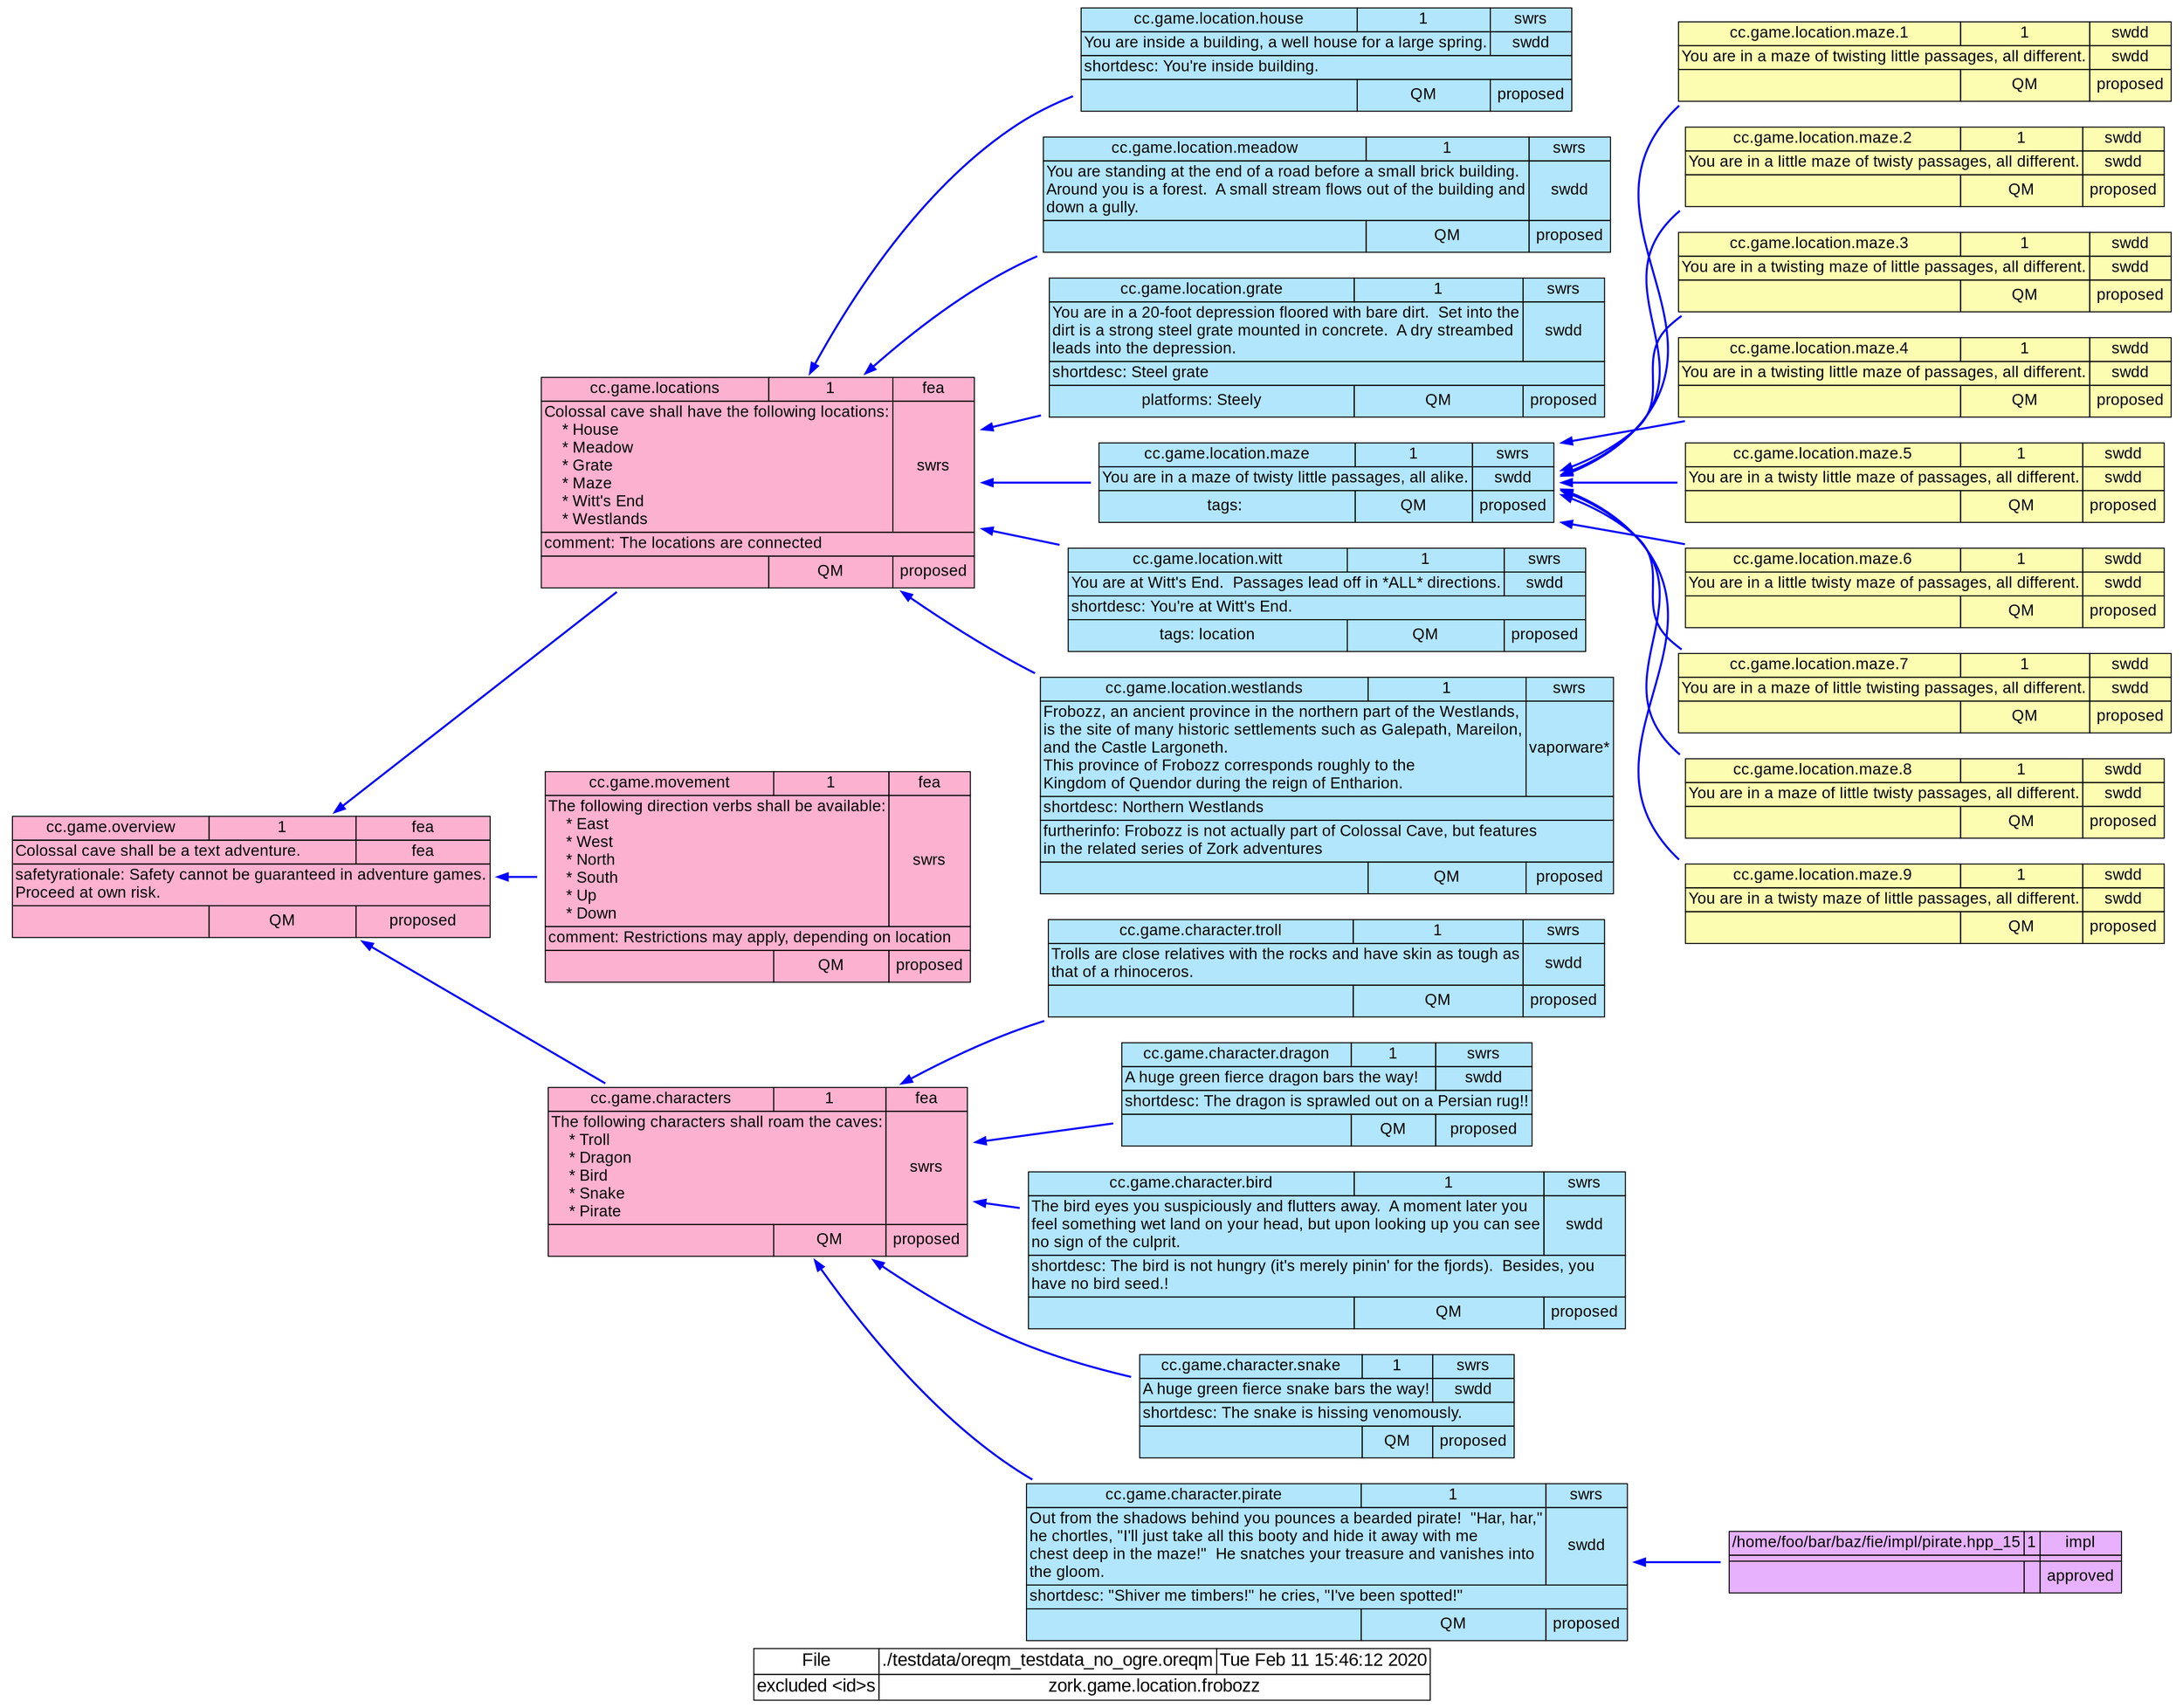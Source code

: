 digraph "" {
  rankdir="RL"
  node [shape=plaintext fontname="Arial" fontsize=16]
  edge [color="blue",dir="forward",arrowhead="normal",arrowtail="normal"];

  "cc.game.overview" [id="cc.game.overview" label=<
      <TABLE BGCOLOR="#FDB1D0" BORDER="0" CELLSPACING="0" CELLBORDER="1" COLOR="black" >
        <TR><TD CELLSPACING="0" >cc.game.overview</TD><TD>1</TD><TD>fea</TD></TR>
        <TR><TD COLSPAN="2" ALIGN="LEFT">Colossal cave shall be a text adventure.<BR ALIGN="LEFT"/></TD><TD>fea</TD></TR>
        <TR><TD COLSPAN="3" ALIGN="LEFT">safetyrationale: Safety cannot be guaranteed in adventure games.<BR ALIGN="LEFT"/>Proceed at own risk.<BR ALIGN="LEFT"/></TD></TR>
        <TR><TD></TD><TD>QM</TD><TD><TABLE BORDER="0"><TR><TD >proposed</TD></TR></TABLE></TD></TR>
      </TABLE>>];

  "cc.game.locations" [id="cc.game.locations" label=<
      <TABLE BGCOLOR="#FDB1D0" BORDER="0" CELLSPACING="0" CELLBORDER="1" COLOR="black" >
        <TR><TD CELLSPACING="0" >cc.game.locations</TD><TD>1</TD><TD>fea</TD></TR>
        <TR><TD COLSPAN="2" ALIGN="LEFT">Colossal cave shall have the following locations:<BR ALIGN="LEFT"/>  &nbsp;&nbsp;* House<BR ALIGN="LEFT"/>  &nbsp;&nbsp;* Meadow<BR ALIGN="LEFT"/>  &nbsp;&nbsp;* Grate<BR ALIGN="LEFT"/>  &nbsp;&nbsp;* Maze<BR ALIGN="LEFT"/>  &nbsp;&nbsp;* Witt's End<BR ALIGN="LEFT"/>  &nbsp;&nbsp;* Westlands<BR ALIGN="LEFT"/></TD><TD>swrs</TD></TR>
        <TR><TD COLSPAN="3" ALIGN="LEFT">comment: The locations are connected<BR ALIGN="LEFT"/></TD></TR>
        <TR><TD></TD><TD>QM</TD><TD><TABLE BORDER="0"><TR><TD >proposed</TD></TR></TABLE></TD></TR>
      </TABLE>>];

  "cc.game.movement" [id="cc.game.movement" label=<
      <TABLE BGCOLOR="#FDB1D0" BORDER="0" CELLSPACING="0" CELLBORDER="1" COLOR="black" >
        <TR><TD CELLSPACING="0" >cc.game.movement</TD><TD>1</TD><TD>fea</TD></TR>
        <TR><TD COLSPAN="2" ALIGN="LEFT">The following direction verbs shall be available:<BR ALIGN="LEFT"/>  &nbsp;&nbsp;* East<BR ALIGN="LEFT"/>  &nbsp;&nbsp;* West<BR ALIGN="LEFT"/>  &nbsp;&nbsp;* North<BR ALIGN="LEFT"/>  &nbsp;&nbsp;* South<BR ALIGN="LEFT"/>  &nbsp;&nbsp;* Up<BR ALIGN="LEFT"/>  &nbsp;&nbsp;* Down<BR ALIGN="LEFT"/></TD><TD>swrs</TD></TR>
        <TR><TD COLSPAN="3" ALIGN="LEFT">comment: Restrictions may apply, depending on location<BR ALIGN="LEFT"/></TD></TR>
        <TR><TD></TD><TD>QM</TD><TD><TABLE BORDER="0"><TR><TD >proposed</TD></TR></TABLE></TD></TR>
      </TABLE>>];

  "cc.game.characters" [id="cc.game.characters" label=<
      <TABLE BGCOLOR="#FDB1D0" BORDER="0" CELLSPACING="0" CELLBORDER="1" COLOR="black" >
        <TR><TD CELLSPACING="0" >cc.game.characters</TD><TD>1</TD><TD>fea</TD></TR>
        <TR><TD COLSPAN="2" ALIGN="LEFT">The following characters shall roam the caves:<BR ALIGN="LEFT"/>  &nbsp;&nbsp;* Troll<BR ALIGN="LEFT"/>  &nbsp;&nbsp;* Dragon<BR ALIGN="LEFT"/>  &nbsp;&nbsp;* Bird<BR ALIGN="LEFT"/>  &nbsp;&nbsp;* Snake<BR ALIGN="LEFT"/>  &nbsp;&nbsp;* Pirate<BR ALIGN="LEFT"/></TD><TD>swrs</TD></TR>
        <TR><TD></TD><TD>QM</TD><TD><TABLE BORDER="0"><TR><TD >proposed</TD></TR></TABLE></TD></TR>
      </TABLE>>];

  "cc.game.location.house" [id="cc.game.location.house" label=<
      <TABLE BGCOLOR="#B1E6FD" BORDER="0" CELLSPACING="0" CELLBORDER="1" COLOR="black" >
        <TR><TD CELLSPACING="0" >cc.game.location.house</TD><TD>1</TD><TD>swrs</TD></TR>
        <TR><TD COLSPAN="2" ALIGN="LEFT">You are inside a building, a well house for a large spring.<BR ALIGN="LEFT"/></TD><TD>swdd</TD></TR>
        <TR><TD COLSPAN="3" ALIGN="LEFT">shortdesc: You're inside building.<BR ALIGN="LEFT"/></TD></TR>
        <TR><TD></TD><TD>QM</TD><TD><TABLE BORDER="0"><TR><TD >proposed</TD></TR></TABLE></TD></TR>
      </TABLE>>];

  "cc.game.location.meadow" [id="cc.game.location.meadow" label=<
      <TABLE BGCOLOR="#B1E6FD" BORDER="0" CELLSPACING="0" CELLBORDER="1" COLOR="black" >
        <TR><TD CELLSPACING="0" >cc.game.location.meadow</TD><TD>1</TD><TD>swrs</TD></TR>
        <TR><TD COLSPAN="2" ALIGN="LEFT">You are standing at the end of a road before a small brick building.<BR ALIGN="LEFT"/>Around you is a forest.  A small stream flows out of the building and<BR ALIGN="LEFT"/>down a gully.<BR ALIGN="LEFT"/></TD><TD>swdd</TD></TR>
        <TR><TD></TD><TD>QM</TD><TD><TABLE BORDER="0"><TR><TD >proposed</TD></TR></TABLE></TD></TR>
      </TABLE>>];

  "cc.game.location.grate" [id="cc.game.location.grate" label=<
      <TABLE BGCOLOR="#B1E6FD" BORDER="0" CELLSPACING="0" CELLBORDER="1" COLOR="black" >
        <TR><TD CELLSPACING="0" >cc.game.location.grate</TD><TD>1</TD><TD>swrs</TD></TR>
        <TR><TD COLSPAN="2" ALIGN="LEFT">You are in a 20-foot depression floored with bare dirt.  Set into the<BR ALIGN="LEFT"/>dirt is a strong steel grate mounted in concrete.  A dry streambed<BR ALIGN="LEFT"/>leads into the depression.<BR ALIGN="LEFT"/></TD><TD>swdd</TD></TR>
        <TR><TD COLSPAN="3" ALIGN="LEFT">shortdesc: Steel grate<BR ALIGN="LEFT"/></TD></TR>
        <TR><TD>platforms: Steely</TD><TD>QM</TD><TD><TABLE BORDER="0"><TR><TD >proposed</TD></TR></TABLE></TD></TR>
      </TABLE>>];

  "cc.game.location.maze" [id="cc.game.location.maze" label=<
      <TABLE BGCOLOR="#B1E6FD" BORDER="0" CELLSPACING="0" CELLBORDER="1" COLOR="black" >
        <TR><TD CELLSPACING="0" >cc.game.location.maze</TD><TD>1</TD><TD>swrs</TD></TR>
        <TR><TD COLSPAN="2" ALIGN="LEFT">You are in a maze of twisty little passages, all alike.<BR ALIGN="LEFT"/></TD><TD>swdd</TD></TR>
        <TR><TD>tags: </TD><TD>QM</TD><TD><TABLE BORDER="0"><TR><TD >proposed</TD></TR></TABLE></TD></TR>
      </TABLE>>];

  "cc.game.location.witt" [id="cc.game.location.witt" label=<
      <TABLE BGCOLOR="#B1E6FD" BORDER="0" CELLSPACING="0" CELLBORDER="1" COLOR="black" >
        <TR><TD CELLSPACING="0" >cc.game.location.witt</TD><TD>1</TD><TD>swrs</TD></TR>
        <TR><TD COLSPAN="2" ALIGN="LEFT">You are at Witt's End.  Passages lead off in *ALL* directions.<BR ALIGN="LEFT"/></TD><TD>swdd</TD></TR>
        <TR><TD COLSPAN="3" ALIGN="LEFT">shortdesc: You're at Witt's End.<BR ALIGN="LEFT"/></TD></TR>
        <TR><TD>tags: location</TD><TD>QM</TD><TD><TABLE BORDER="0"><TR><TD >proposed</TD></TR></TABLE></TD></TR>
      </TABLE>>];

  "cc.game.location.westlands" [id="cc.game.location.westlands" label=<
      <TABLE BGCOLOR="#B1E6FD" BORDER="0" CELLSPACING="0" CELLBORDER="1" COLOR="black" >
        <TR><TD CELLSPACING="0" >cc.game.location.westlands</TD><TD>1</TD><TD>swrs</TD></TR>
        <TR><TD COLSPAN="2" ALIGN="LEFT">Frobozz, an ancient province in the northern part of the Westlands,<BR ALIGN="LEFT"/>is the site of many historic settlements such as Galepath, Mareilon,<BR ALIGN="LEFT"/>and the Castle Largoneth.<BR ALIGN="LEFT"/>This province of Frobozz corresponds roughly to the<BR ALIGN="LEFT"/>Kingdom of Quendor during the reign of Entharion.<BR ALIGN="LEFT"/></TD><TD>vaporware*</TD></TR>
        <TR><TD COLSPAN="3" ALIGN="LEFT">shortdesc: Northern Westlands<BR ALIGN="LEFT"/></TD></TR>
        <TR><TD COLSPAN="3" ALIGN="LEFT">furtherinfo: Frobozz is not actually part of Colossal Cave, but features<BR ALIGN="LEFT"/>in the related series of Zork adventures<BR ALIGN="LEFT"/></TD></TR>
        <TR><TD></TD><TD>QM</TD><TD><TABLE BORDER="0"><TR><TD >proposed</TD></TR></TABLE></TD></TR>
      </TABLE>>];

  "cc.game.character.troll" [id="cc.game.character.troll" label=<
      <TABLE BGCOLOR="#B1E6FD" BORDER="0" CELLSPACING="0" CELLBORDER="1" COLOR="black" >
        <TR><TD CELLSPACING="0" >cc.game.character.troll</TD><TD>1</TD><TD>swrs</TD></TR>
        <TR><TD COLSPAN="2" ALIGN="LEFT">Trolls are close relatives with the rocks and have skin as tough as<BR ALIGN="LEFT"/>that of a rhinoceros.<BR ALIGN="LEFT"/></TD><TD>swdd</TD></TR>
        <TR><TD></TD><TD>QM</TD><TD><TABLE BORDER="0"><TR><TD >proposed</TD></TR></TABLE></TD></TR>
      </TABLE>>];

  "cc.game.character.dragon" [id="cc.game.character.dragon" label=<
      <TABLE BGCOLOR="#B1E6FD" BORDER="0" CELLSPACING="0" CELLBORDER="1" COLOR="black" >
        <TR><TD CELLSPACING="0" >cc.game.character.dragon</TD><TD>1</TD><TD>swrs</TD></TR>
        <TR><TD COLSPAN="2" ALIGN="LEFT">A huge green fierce dragon bars the way!<BR ALIGN="LEFT"/></TD><TD>swdd</TD></TR>
        <TR><TD COLSPAN="3" ALIGN="LEFT">shortdesc: The dragon is sprawled out on a Persian rug!!<BR ALIGN="LEFT"/></TD></TR>
        <TR><TD></TD><TD>QM</TD><TD><TABLE BORDER="0"><TR><TD >proposed</TD></TR></TABLE></TD></TR>
      </TABLE>>];

  "cc.game.character.bird" [id="cc.game.character.bird" label=<
      <TABLE BGCOLOR="#B1E6FD" BORDER="0" CELLSPACING="0" CELLBORDER="1" COLOR="black" >
        <TR><TD CELLSPACING="0" >cc.game.character.bird</TD><TD>1</TD><TD>swrs</TD></TR>
        <TR><TD COLSPAN="2" ALIGN="LEFT">The bird eyes you suspiciously and flutters away.  A moment later you<BR ALIGN="LEFT"/>feel something wet land on your head, but upon looking up you can see<BR ALIGN="LEFT"/>no sign of the culprit.<BR ALIGN="LEFT"/></TD><TD>swdd</TD></TR>
        <TR><TD COLSPAN="3" ALIGN="LEFT">shortdesc: The bird is not hungry (it's merely pinin' for the fjords).  Besides, you<BR ALIGN="LEFT"/>have no bird seed.!<BR ALIGN="LEFT"/></TD></TR>
        <TR><TD></TD><TD>QM</TD><TD><TABLE BORDER="0"><TR><TD >proposed</TD></TR></TABLE></TD></TR>
      </TABLE>>];

  "cc.game.character.snake" [id="cc.game.character.snake" label=<
      <TABLE BGCOLOR="#B1E6FD" BORDER="0" CELLSPACING="0" CELLBORDER="1" COLOR="black" >
        <TR><TD CELLSPACING="0" >cc.game.character.snake</TD><TD>1</TD><TD>swrs</TD></TR>
        <TR><TD COLSPAN="2" ALIGN="LEFT">A huge green fierce snake bars the way!<BR ALIGN="LEFT"/></TD><TD>swdd</TD></TR>
        <TR><TD COLSPAN="3" ALIGN="LEFT">shortdesc: The snake is hissing venomously.<BR ALIGN="LEFT"/></TD></TR>
        <TR><TD></TD><TD>QM</TD><TD><TABLE BORDER="0"><TR><TD >proposed</TD></TR></TABLE></TD></TR>
      </TABLE>>];

  "cc.game.character.pirate" [id="cc.game.character.pirate" label=<
      <TABLE BGCOLOR="#B1E6FD" BORDER="0" CELLSPACING="0" CELLBORDER="1" COLOR="black" >
        <TR><TD CELLSPACING="0" >cc.game.character.pirate</TD><TD>1</TD><TD>swrs</TD></TR>
        <TR><TD COLSPAN="2" ALIGN="LEFT">Out from the shadows behind you pounces a bearded pirate!  &quot;Har, har,&quot;<BR ALIGN="LEFT"/>he chortles, &quot;I'll just take all this booty and hide it away with me<BR ALIGN="LEFT"/>chest deep in the maze!&quot;  He snatches your treasure and vanishes into<BR ALIGN="LEFT"/>the gloom.<BR ALIGN="LEFT"/></TD><TD>swdd</TD></TR>
        <TR><TD COLSPAN="3" ALIGN="LEFT">shortdesc: &quot;Shiver me timbers!&quot; he cries, &quot;I've been spotted!&quot;<BR ALIGN="LEFT"/></TD></TR>
        <TR><TD></TD><TD>QM</TD><TD><TABLE BORDER="0"><TR><TD >proposed</TD></TR></TABLE></TD></TR>
      </TABLE>>];

  "cc.game.location.maze.1" [id="cc.game.location.maze.1" label=<
      <TABLE BGCOLOR="#FCFDB1" BORDER="0" CELLSPACING="0" CELLBORDER="1" COLOR="black" >
        <TR><TD CELLSPACING="0" >cc.game.location.maze.1</TD><TD>1</TD><TD>swdd</TD></TR>
        <TR><TD COLSPAN="2" ALIGN="LEFT">You are in a maze of twisting little passages, all different.<BR ALIGN="LEFT"/></TD><TD>swdd</TD></TR>
        <TR><TD></TD><TD>QM</TD><TD><TABLE BORDER="0"><TR><TD >proposed</TD></TR></TABLE></TD></TR>
      </TABLE>>];

  "cc.game.location.maze.2" [id="cc.game.location.maze.2" label=<
      <TABLE BGCOLOR="#FCFDB1" BORDER="0" CELLSPACING="0" CELLBORDER="1" COLOR="black" >
        <TR><TD CELLSPACING="0" >cc.game.location.maze.2</TD><TD>1</TD><TD>swdd</TD></TR>
        <TR><TD COLSPAN="2" ALIGN="LEFT">You are in a little maze of twisty passages, all different.<BR ALIGN="LEFT"/></TD><TD>swdd</TD></TR>
        <TR><TD></TD><TD>QM</TD><TD><TABLE BORDER="0"><TR><TD >proposed</TD></TR></TABLE></TD></TR>
      </TABLE>>];

  "cc.game.location.maze.3" [id="cc.game.location.maze.3" label=<
      <TABLE BGCOLOR="#FCFDB1" BORDER="0" CELLSPACING="0" CELLBORDER="1" COLOR="black" >
        <TR><TD CELLSPACING="0" >cc.game.location.maze.3</TD><TD>1</TD><TD>swdd</TD></TR>
        <TR><TD COLSPAN="2" ALIGN="LEFT">You are in a twisting maze of little passages, all different.<BR ALIGN="LEFT"/></TD><TD>swdd</TD></TR>
        <TR><TD></TD><TD>QM</TD><TD><TABLE BORDER="0"><TR><TD >proposed</TD></TR></TABLE></TD></TR>
      </TABLE>>];

  "cc.game.location.maze.4" [id="cc.game.location.maze.4" label=<
      <TABLE BGCOLOR="#FCFDB1" BORDER="0" CELLSPACING="0" CELLBORDER="1" COLOR="black" >
        <TR><TD CELLSPACING="0" >cc.game.location.maze.4</TD><TD>1</TD><TD>swdd</TD></TR>
        <TR><TD COLSPAN="2" ALIGN="LEFT">You are in a twisting little maze of passages, all different.<BR ALIGN="LEFT"/></TD><TD>swdd</TD></TR>
        <TR><TD></TD><TD>QM</TD><TD><TABLE BORDER="0"><TR><TD >proposed</TD></TR></TABLE></TD></TR>
      </TABLE>>];

  "cc.game.location.maze.5" [id="cc.game.location.maze.5" label=<
      <TABLE BGCOLOR="#FCFDB1" BORDER="0" CELLSPACING="0" CELLBORDER="1" COLOR="black" >
        <TR><TD CELLSPACING="0" >cc.game.location.maze.5</TD><TD>1</TD><TD>swdd</TD></TR>
        <TR><TD COLSPAN="2" ALIGN="LEFT">You are in a twisty little maze of passages, all different.<BR ALIGN="LEFT"/></TD><TD>swdd</TD></TR>
        <TR><TD></TD><TD>QM</TD><TD><TABLE BORDER="0"><TR><TD >proposed</TD></TR></TABLE></TD></TR>
      </TABLE>>];

  "cc.game.location.maze.6" [id="cc.game.location.maze.6" label=<
      <TABLE BGCOLOR="#FCFDB1" BORDER="0" CELLSPACING="0" CELLBORDER="1" COLOR="black" >
        <TR><TD CELLSPACING="0" >cc.game.location.maze.6</TD><TD>1</TD><TD>swdd</TD></TR>
        <TR><TD COLSPAN="2" ALIGN="LEFT">You are in a little twisty maze of passages, all different.<BR ALIGN="LEFT"/></TD><TD>swdd</TD></TR>
        <TR><TD></TD><TD>QM</TD><TD><TABLE BORDER="0"><TR><TD >proposed</TD></TR></TABLE></TD></TR>
      </TABLE>>];

  "cc.game.location.maze.7" [id="cc.game.location.maze.7" label=<
      <TABLE BGCOLOR="#FCFDB1" BORDER="0" CELLSPACING="0" CELLBORDER="1" COLOR="black" >
        <TR><TD CELLSPACING="0" >cc.game.location.maze.7</TD><TD>1</TD><TD>swdd</TD></TR>
        <TR><TD COLSPAN="2" ALIGN="LEFT">You are in a maze of little twisting passages, all different.<BR ALIGN="LEFT"/></TD><TD>swdd</TD></TR>
        <TR><TD></TD><TD>QM</TD><TD><TABLE BORDER="0"><TR><TD >proposed</TD></TR></TABLE></TD></TR>
      </TABLE>>];

  "cc.game.location.maze.8" [id="cc.game.location.maze.8" label=<
      <TABLE BGCOLOR="#FCFDB1" BORDER="0" CELLSPACING="0" CELLBORDER="1" COLOR="black" >
        <TR><TD CELLSPACING="0" >cc.game.location.maze.8</TD><TD>1</TD><TD>swdd</TD></TR>
        <TR><TD COLSPAN="2" ALIGN="LEFT">You are in a maze of little twisty passages, all different.<BR ALIGN="LEFT"/></TD><TD>swdd</TD></TR>
        <TR><TD></TD><TD>QM</TD><TD><TABLE BORDER="0"><TR><TD >proposed</TD></TR></TABLE></TD></TR>
      </TABLE>>];

  "cc.game.location.maze.9" [id="cc.game.location.maze.9" label=<
      <TABLE BGCOLOR="#FCFDB1" BORDER="0" CELLSPACING="0" CELLBORDER="1" COLOR="black" >
        <TR><TD CELLSPACING="0" >cc.game.location.maze.9</TD><TD>1</TD><TD>swdd</TD></TR>
        <TR><TD COLSPAN="2" ALIGN="LEFT">You are in a twisty maze of little passages, all different.<BR ALIGN="LEFT"/></TD><TD>swdd</TD></TR>
        <TR><TD></TD><TD>QM</TD><TD><TABLE BORDER="0"><TR><TD >proposed</TD></TR></TABLE></TD></TR>
      </TABLE>>];

  "/home/foo/bar/baz/fie/impl/pirate.hpp_15" [id="/home/foo/bar/baz/fie/impl/pirate.hpp_15" label=<
      <TABLE BGCOLOR="#E7B1FD" BORDER="0" CELLSPACING="0" CELLBORDER="1" COLOR="black" >
        <TR><TD CELLSPACING="0" >/home/foo/bar/baz/fie/impl/pirate.hpp_15</TD><TD>1</TD><TD>impl</TD></TR>
        <TR><TD COLSPAN="2" ALIGN="LEFT"></TD><TD></TD></TR>
        <TR><TD></TD><TD></TD><TD><TABLE BORDER="0"><TR><TD >approved</TD></TR></TABLE></TD></TR>
      </TABLE>>];


  # Edges
  "cc.game.locations" -> "cc.game.overview" [style=bold fontname="Arial" label=""];
  "cc.game.movement" -> "cc.game.overview" [style=bold fontname="Arial" label=""];
  "cc.game.characters" -> "cc.game.overview" [style=bold fontname="Arial" label=""];
  "cc.game.location.house" -> "cc.game.locations" [style=bold fontname="Arial" label=""];
  "cc.game.location.meadow" -> "cc.game.locations" [style=bold fontname="Arial" label=""];
  "cc.game.location.grate" -> "cc.game.locations" [style=bold fontname="Arial" label=""];
  "cc.game.location.maze" -> "cc.game.locations" [style=bold fontname="Arial" label=""];
  "cc.game.location.witt" -> "cc.game.locations" [style=bold fontname="Arial" label=""];
  "cc.game.location.westlands" -> "cc.game.locations" [style=bold fontname="Arial" label=""];
  "cc.game.character.troll" -> "cc.game.characters" [style=bold fontname="Arial" label=""];
  "cc.game.character.dragon" -> "cc.game.characters" [style=bold fontname="Arial" label=""];
  "cc.game.character.bird" -> "cc.game.characters" [style=bold fontname="Arial" label=""];
  "cc.game.character.snake" -> "cc.game.characters" [style=bold fontname="Arial" label=""];
  "cc.game.character.pirate" -> "cc.game.characters" [style=bold fontname="Arial" label=""];
  "cc.game.location.maze.1" -> "cc.game.location.maze" [style=bold fontname="Arial" label=""];
  "cc.game.location.maze.2" -> "cc.game.location.maze" [style=bold fontname="Arial" label=""];
  "cc.game.location.maze.3" -> "cc.game.location.maze" [style=bold fontname="Arial" label=""];
  "cc.game.location.maze.4" -> "cc.game.location.maze" [style=bold fontname="Arial" label=""];
  "cc.game.location.maze.5" -> "cc.game.location.maze" [style=bold fontname="Arial" label=""];
  "cc.game.location.maze.6" -> "cc.game.location.maze" [style=bold fontname="Arial" label=""];
  "cc.game.location.maze.7" -> "cc.game.location.maze" [style=bold fontname="Arial" label=""];
  "cc.game.location.maze.8" -> "cc.game.location.maze" [style=bold fontname="Arial" label=""];
  "cc.game.location.maze.9" -> "cc.game.location.maze" [style=bold fontname="Arial" label=""];
  "/home/foo/bar/baz/fie/impl/pirate.hpp_15" -> "cc.game.character.pirate" [style=bold fontname="Arial" label=""];

  label=<
    <table border="0" cellspacing="0" cellborder="1">
      <tr><td cellspacing="0" >File</td><td>./testdata/oreqm_testdata_no_ogre.oreqm</td><td>Tue Feb 11 15:46:12 2020</td></tr>
      <tr><td>excluded &lt;id&gt;s</td><td colspan="2">zork.game.location.frobozz<BR ALIGN="LEFT"/></td></tr>
    </table>>
  labelloc=b
  fontsize=18
  fontcolor=black
  fontname="Arial"

}
